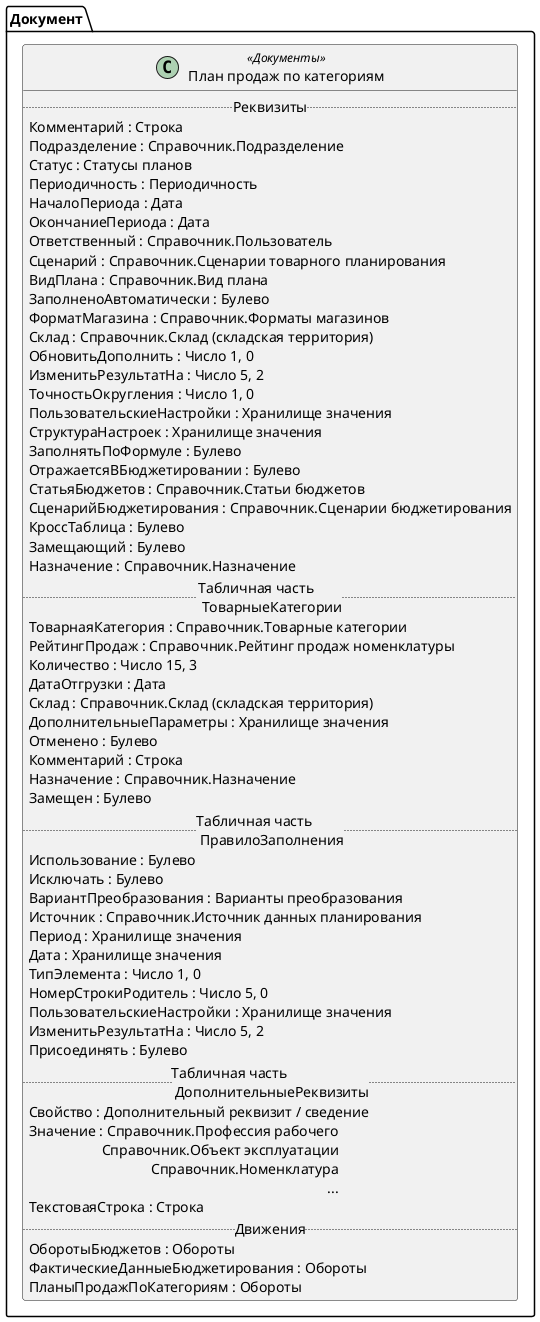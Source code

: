 ﻿@startuml ПланПродажПоКатегориям
'!include templates.wsd
'..\include templates.wsd
class Документ.ПланПродажПоКатегориям as "План продаж по категориям" <<Документы>>
{
..Реквизиты..
Комментарий : Строка
Подразделение : Справочник.Подразделение
Статус : Статусы планов
Периодичность : Периодичность
НачалоПериода : Дата
ОкончаниеПериода : Дата
Ответственный : Справочник.Пользователь
Сценарий : Справочник.Сценарии товарного планирования
ВидПлана : Справочник.Вид плана
ЗаполненоАвтоматически : Булево
ФорматМагазина : Справочник.Форматы магазинов
Склад : Справочник.Склад (складская территория)
ОбновитьДополнить : Число 1, 0
ИзменитьРезультатНа : Число 5, 2
ТочностьОкругления : Число 1, 0
ПользовательскиеНастройки : Хранилище значения
СтруктураНастроек : Хранилище значения
ЗаполнятьПоФормуле : Булево
ОтражаетсяВБюджетировании : Булево
СтатьяБюджетов : Справочник.Статьи бюджетов
СценарийБюджетирования : Справочник.Сценарии бюджетирования
КроссТаблица : Булево
Замещающий : Булево
Назначение : Справочник.Назначение
..Табличная часть \n ТоварныеКатегории..
ТоварнаяКатегория : Справочник.Товарные категории
РейтингПродаж : Справочник.Рейтинг продаж номенклатуры
Количество : Число 15, 3
ДатаОтгрузки : Дата
Склад : Справочник.Склад (складская территория)
ДополнительныеПараметры : Хранилище значения
Отменено : Булево
Комментарий : Строка
Назначение : Справочник.Назначение
Замещен : Булево
..Табличная часть \n ПравилоЗаполнения..
Использование : Булево
Исключать : Булево
ВариантПреобразования : Варианты преобразования
Источник : Справочник.Источник данных планирования
Период : Хранилище значения
Дата : Хранилище значения
ТипЭлемента : Число 1, 0
НомерСтрокиРодитель : Число 5, 0
ПользовательскиеНастройки : Хранилище значения
ИзменитьРезультатНа : Число 5, 2
Присоединять : Булево
..Табличная часть \n ДополнительныеРеквизиты..
Свойство : Дополнительный реквизит / сведение
Значение : Справочник.Профессия рабочего\rСправочник.Объект эксплуатации\rСправочник.Номенклатура\r...
ТекстоваяСтрока : Строка
..Движения..
ОборотыБюджетов : Обороты
ФактическиеДанныеБюджетирования : Обороты
ПланыПродажПоКатегориям : Обороты
}
@enduml
